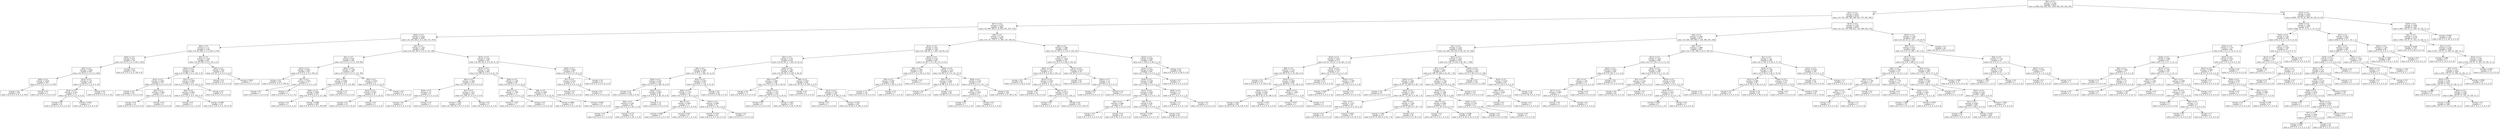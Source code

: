 digraph Tree {
node [shape=box] ;
0 [label="X[2] <= 0.5\nentropy = 3.169\nsamples = 8534\nvalue = [1000, 922, 920, 961, 1000, 963, 935, 932, 901]"] ;
1 [label="X[11] <= 0.5\nentropy = 2.972\nsamples = 6524\nvalue = [0, 791, 856, 909, 440, 933, 797, 907, 891]"] ;
0 -> 1 [labeldistance=2.5, labelangle=45, headlabel="True"] ;
2 [label="X[17] <= 0.5\nentropy = 2.578\nsamples = 3665\nvalue = [0, 480, 549, 0, 19, 803, 401, 679, 734]"] ;
1 -> 2 ;
3 [label="X[23] <= 0.5\nentropy = 2.248\nsamples = 2062\nvalue = [0, 259, 330, 0, 8, 0, 281, 511, 673]"] ;
2 -> 3 ;
4 [label="X[8] <= 0.5\nentropy = 1.71\nsamples = 1156\nvalue = [0, 58, 290, 0, 4, 0, 230, 0, 574]"] ;
3 -> 4 ;
5 [label="X[20] <= 0.5\nentropy = 0.97\nsamples = 730\nvalue = [0, 33, 0, 0, 4, 0, 128, 0, 565]"] ;
4 -> 5 ;
6 [label="X[5] <= 0.5\nentropy = 0.364\nsamples = 602\nvalue = [0, 33, 0, 0, 4, 0, 0, 0, 565]"] ;
5 -> 6 ;
7 [label="X[24] <= 0.5\nentropy = 0.034\nsamples = 557\nvalue = [0, 0, 0, 0, 2, 0, 0, 0, 555]"] ;
6 -> 7 ;
8 [label="entropy = 0.0\nsamples = 555\nvalue = [0, 0, 0, 0, 0, 0, 0, 0, 555]"] ;
7 -> 8 ;
9 [label="entropy = 0.0\nsamples = 2\nvalue = [0, 0, 0, 0, 2, 0, 0, 0, 0]"] ;
7 -> 9 ;
10 [label="X[12] <= 0.5\nentropy = 1.01\nsamples = 45\nvalue = [0, 33, 0, 0, 2, 0, 0, 0, 10]"] ;
6 -> 10 ;
11 [label="X[14] <= 0.5\nentropy = 0.316\nsamples = 35\nvalue = [0, 33, 0, 0, 2, 0, 0, 0, 0]"] ;
10 -> 11 ;
12 [label="entropy = 0.0\nsamples = 32\nvalue = [0, 32, 0, 0, 0, 0, 0, 0, 0]"] ;
11 -> 12 ;
13 [label="entropy = 0.918\nsamples = 3\nvalue = [0, 1, 0, 0, 2, 0, 0, 0, 0]"] ;
11 -> 13 ;
14 [label="entropy = 0.0\nsamples = 10\nvalue = [0, 0, 0, 0, 0, 0, 0, 0, 10]"] ;
10 -> 14 ;
15 [label="entropy = 0.0\nsamples = 128\nvalue = [0, 0, 0, 0, 0, 0, 128, 0, 0]"] ;
5 -> 15 ;
16 [label="X[5] <= 0.5\nentropy = 1.229\nsamples = 426\nvalue = [0, 25, 290, 0, 0, 0, 102, 0, 9]"] ;
4 -> 16 ;
17 [label="X[20] <= 0.5\nentropy = 0.97\nsamples = 396\nvalue = [0, 0, 285, 0, 0, 0, 102, 0, 9]"] ;
16 -> 17 ;
18 [label="X[12] <= 0.5\nentropy = 0.292\nsamples = 175\nvalue = [0, 0, 166, 0, 0, 0, 0, 0, 9]"] ;
17 -> 18 ;
19 [label="entropy = 0.0\nsamples = 152\nvalue = [0, 0, 152, 0, 0, 0, 0, 0, 0]"] ;
18 -> 19 ;
20 [label="X[3] <= 0.5\nentropy = 0.966\nsamples = 23\nvalue = [0, 0, 14, 0, 0, 0, 0, 0, 9]"] ;
18 -> 20 ;
21 [label="entropy = 0.0\nsamples = 14\nvalue = [0, 0, 14, 0, 0, 0, 0, 0, 0]"] ;
20 -> 21 ;
22 [label="entropy = 0.0\nsamples = 9\nvalue = [0, 0, 0, 0, 0, 0, 0, 0, 9]"] ;
20 -> 22 ;
23 [label="X[21] <= 0.5\nentropy = 0.996\nsamples = 221\nvalue = [0, 0, 119, 0, 0, 0, 102, 0, 0]"] ;
17 -> 23 ;
24 [label="X[3] <= 0.5\nentropy = 0.999\nsamples = 212\nvalue = [0, 0, 110, 0, 0, 0, 102, 0, 0]"] ;
23 -> 24 ;
25 [label="entropy = 0.0\nsamples = 1\nvalue = [0, 0, 0, 0, 0, 0, 1, 0, 0]"] ;
24 -> 25 ;
26 [label="entropy = 0.999\nsamples = 211\nvalue = [0, 0, 110, 0, 0, 0, 101, 0, 0]"] ;
24 -> 26 ;
27 [label="entropy = 0.0\nsamples = 9\nvalue = [0, 0, 9, 0, 0, 0, 0, 0, 0]"] ;
23 -> 27 ;
28 [label="X[9] <= 0.5\nentropy = 0.65\nsamples = 30\nvalue = [0, 25, 5, 0, 0, 0, 0, 0, 0]"] ;
16 -> 28 ;
29 [label="entropy = 0.0\nsamples = 23\nvalue = [0, 23, 0, 0, 0, 0, 0, 0, 0]"] ;
28 -> 29 ;
30 [label="entropy = 0.863\nsamples = 7\nvalue = [0, 2, 5, 0, 0, 0, 0, 0, 0]"] ;
28 -> 30 ;
31 [label="X[5] <= 0.5\nentropy = 1.764\nsamples = 906\nvalue = [0, 201, 40, 0, 4, 0, 51, 511, 99]"] ;
3 -> 31 ;
32 [label="X[1] <= 0.5\nentropy = 0.82\nsamples = 582\nvalue = [0, 0, 0, 0, 2, 0, 11, 470, 99]"] ;
31 -> 32 ;
33 [label="X[14] <= 0.5\nentropy = 0.052\nsamples = 341\nvalue = [0, 0, 0, 0, 2, 0, 0, 339, 0]"] ;
32 -> 33 ;
34 [label="entropy = 0.0\nsamples = 338\nvalue = [0, 0, 0, 0, 0, 0, 0, 338, 0]"] ;
33 -> 34 ;
35 [label="X[7] <= 0.5\nentropy = 0.918\nsamples = 3\nvalue = [0, 0, 0, 0, 2, 0, 0, 1, 0]"] ;
33 -> 35 ;
36 [label="entropy = 0.0\nsamples = 1\nvalue = [0, 0, 0, 0, 1, 0, 0, 0, 0]"] ;
35 -> 36 ;
37 [label="entropy = 1.0\nsamples = 2\nvalue = [0, 0, 0, 0, 1, 0, 0, 1, 0]"] ;
35 -> 37 ;
38 [label="X[20] <= 0.5\nentropy = 1.209\nsamples = 241\nvalue = [0, 0, 0, 0, 0, 0, 11, 131, 99]"] ;
32 -> 38 ;
39 [label="X[3] <= 0.5\nentropy = 0.996\nsamples = 214\nvalue = [0, 0, 0, 0, 0, 0, 0, 115, 99]"] ;
38 -> 39 ;
40 [label="X[26] <= 0.5\nentropy = 0.998\nsamples = 210\nvalue = [0, 0, 0, 0, 0, 0, 0, 111, 99]"] ;
39 -> 40 ;
41 [label="entropy = 0.0\nsamples = 2\nvalue = [0, 0, 0, 0, 0, 0, 0, 2, 0]"] ;
40 -> 41 ;
42 [label="entropy = 0.998\nsamples = 208\nvalue = [0, 0, 0, 0, 0, 0, 0, 109, 99]"] ;
40 -> 42 ;
43 [label="entropy = 0.0\nsamples = 4\nvalue = [0, 0, 0, 0, 0, 0, 0, 4, 0]"] ;
39 -> 43 ;
44 [label="X[6] <= 0.5\nentropy = 0.975\nsamples = 27\nvalue = [0, 0, 0, 0, 0, 0, 11, 16, 0]"] ;
38 -> 44 ;
45 [label="X[15] <= 0.5\nentropy = 0.503\nsamples = 18\nvalue = [0, 0, 0, 0, 0, 0, 2, 16, 0]"] ;
44 -> 45 ;
46 [label="entropy = 0.0\nsamples = 16\nvalue = [0, 0, 0, 0, 0, 0, 0, 16, 0]"] ;
45 -> 46 ;
47 [label="entropy = 0.0\nsamples = 2\nvalue = [0, 0, 0, 0, 0, 0, 2, 0, 0]"] ;
45 -> 47 ;
48 [label="entropy = 0.0\nsamples = 9\nvalue = [0, 0, 0, 0, 0, 0, 9, 0, 0]"] ;
44 -> 48 ;
49 [label="X[13] <= 0.5\nentropy = 1.595\nsamples = 324\nvalue = [0, 201, 40, 0, 2, 0, 40, 41, 0]"] ;
31 -> 49 ;
50 [label="X[19] <= 0.5\nentropy = 1.312\nsamples = 282\nvalue = [0, 199, 32, 0, 2, 0, 8, 41, 0]"] ;
49 -> 50 ;
51 [label="X[9] <= 0.5\nentropy = 1.062\nsamples = 216\nvalue = [0, 167, 32, 0, 0, 0, 8, 9, 0]"] ;
50 -> 51 ;
52 [label="X[18] <= 0.5\nentropy = 1.0\nsamples = 6\nvalue = [0, 3, 0, 0, 0, 0, 3, 0, 0]"] ;
51 -> 52 ;
53 [label="entropy = 0.0\nsamples = 3\nvalue = [0, 0, 0, 0, 0, 0, 3, 0, 0]"] ;
52 -> 53 ;
54 [label="entropy = 0.0\nsamples = 3\nvalue = [0, 3, 0, 0, 0, 0, 0, 0, 0]"] ;
52 -> 54 ;
55 [label="X[7] <= 0.5\nentropy = 1.015\nsamples = 210\nvalue = [0, 164, 32, 0, 0, 0, 5, 9, 0]"] ;
51 -> 55 ;
56 [label="entropy = 1.031\nsamples = 205\nvalue = [0, 159, 32, 0, 0, 0, 5, 9, 0]"] ;
55 -> 56 ;
57 [label="entropy = 0.0\nsamples = 5\nvalue = [0, 5, 0, 0, 0, 0, 0, 0, 0]"] ;
55 -> 57 ;
58 [label="X[26] <= 0.5\nentropy = 1.166\nsamples = 66\nvalue = [0, 32, 0, 0, 2, 0, 0, 32, 0]"] ;
50 -> 58 ;
59 [label="X[12] <= 0.5\nentropy = 1.309\nsamples = 11\nvalue = [0, 2, 0, 0, 2, 0, 0, 7, 0]"] ;
58 -> 59 ;
60 [label="entropy = 1.557\nsamples = 7\nvalue = [0, 2, 0, 0, 2, 0, 0, 3, 0]"] ;
59 -> 60 ;
61 [label="entropy = 0.0\nsamples = 4\nvalue = [0, 0, 0, 0, 0, 0, 0, 4, 0]"] ;
59 -> 61 ;
62 [label="X[6] <= 0.5\nentropy = 0.994\nsamples = 55\nvalue = [0, 30, 0, 0, 0, 0, 0, 25, 0]"] ;
58 -> 62 ;
63 [label="entropy = 0.966\nsamples = 23\nvalue = [0, 9, 0, 0, 0, 0, 0, 14, 0]"] ;
62 -> 63 ;
64 [label="entropy = 0.928\nsamples = 32\nvalue = [0, 21, 0, 0, 0, 0, 0, 11, 0]"] ;
62 -> 64 ;
65 [label="X[20] <= 0.5\nentropy = 0.964\nsamples = 42\nvalue = [0, 2, 8, 0, 0, 0, 32, 0, 0]"] ;
49 -> 65 ;
66 [label="X[7] <= 0.5\nentropy = 0.722\nsamples = 10\nvalue = [0, 2, 8, 0, 0, 0, 0, 0, 0]"] ;
65 -> 66 ;
67 [label="entropy = 0.0\nsamples = 8\nvalue = [0, 0, 8, 0, 0, 0, 0, 0, 0]"] ;
66 -> 67 ;
68 [label="entropy = 0.0\nsamples = 2\nvalue = [0, 2, 0, 0, 0, 0, 0, 0, 0]"] ;
66 -> 68 ;
69 [label="entropy = 0.0\nsamples = 32\nvalue = [0, 0, 0, 0, 0, 0, 32, 0, 0]"] ;
65 -> 69 ;
70 [label="X[9] <= 0.5\nentropy = 2.136\nsamples = 1603\nvalue = [0, 221, 219, 0, 11, 803, 120, 168, 61]"] ;
2 -> 70 ;
71 [label="X[12] <= 0.5\nentropy = 1.813\nsamples = 1143\nvalue = [0, 188, 26, 0, 7, 687, 120, 64, 51]"] ;
70 -> 71 ;
72 [label="X[5] <= 0.5\nentropy = 1.181\nsamples = 813\nvalue = [0, 92, 25, 0, 7, 629, 10, 50, 0]"] ;
71 -> 72 ;
73 [label="X[4] <= 0.5\nentropy = 0.382\nsamples = 407\nvalue = [0, 0, 0, 0, 1, 384, 10, 12, 0]"] ;
72 -> 73 ;
74 [label="X[20] <= 0.5\nentropy = 0.225\nsamples = 276\nvalue = [0, 0, 0, 0, 0, 266, 10, 0, 0]"] ;
73 -> 74 ;
75 [label="entropy = 0.0\nsamples = 218\nvalue = [0, 0, 0, 0, 0, 218, 0, 0, 0]"] ;
74 -> 75 ;
76 [label="X[26] <= 0.5\nentropy = 0.663\nsamples = 58\nvalue = [0, 0, 0, 0, 0, 48, 10, 0, 0]"] ;
74 -> 76 ;
77 [label="X[6] <= 0.5\nentropy = 0.169\nsamples = 40\nvalue = [0, 0, 0, 0, 0, 39, 1, 0, 0]"] ;
76 -> 77 ;
78 [label="entropy = 0.0\nsamples = 1\nvalue = [0, 0, 0, 0, 0, 1, 0, 0, 0]"] ;
77 -> 78 ;
79 [label="entropy = 0.172\nsamples = 39\nvalue = [0, 0, 0, 0, 0, 38, 1, 0, 0]"] ;
77 -> 79 ;
80 [label="entropy = 1.0\nsamples = 18\nvalue = [0, 0, 0, 0, 0, 9, 9, 0, 0]"] ;
76 -> 80 ;
81 [label="X[21] <= 0.5\nentropy = 0.505\nsamples = 131\nvalue = [0, 0, 0, 0, 1, 118, 0, 12, 0]"] ;
73 -> 81 ;
82 [label="X[20] <= 0.5\nentropy = 1.133\nsamples = 32\nvalue = [0, 0, 0, 0, 1, 19, 0, 12, 0]"] ;
81 -> 82 ;
83 [label="X[6] <= 0.5\nentropy = 0.845\nsamples = 11\nvalue = [0, 0, 0, 0, 0, 3, 0, 8, 0]"] ;
82 -> 83 ;
84 [label="entropy = 0.863\nsamples = 7\nvalue = [0, 0, 0, 0, 0, 2, 0, 5, 0]"] ;
83 -> 84 ;
85 [label="entropy = 0.811\nsamples = 4\nvalue = [0, 0, 0, 0, 0, 1, 0, 3, 0]"] ;
83 -> 85 ;
86 [label="X[14] <= 0.5\nentropy = 0.964\nsamples = 21\nvalue = [0, 0, 0, 0, 1, 16, 0, 4, 0]"] ;
82 -> 86 ;
87 [label="entropy = 0.722\nsamples = 20\nvalue = [0, 0, 0, 0, 0, 16, 0, 4, 0]"] ;
86 -> 87 ;
88 [label="entropy = 0.0\nsamples = 1\nvalue = [0, 0, 0, 0, 1, 0, 0, 0, 0]"] ;
86 -> 88 ;
89 [label="entropy = 0.0\nsamples = 99\nvalue = [0, 0, 0, 0, 0, 99, 0, 0, 0]"] ;
81 -> 89 ;
90 [label="X[20] <= 0.5\nentropy = 1.582\nsamples = 406\nvalue = [0, 92, 25, 0, 6, 245, 0, 38, 0]"] ;
72 -> 90 ;
91 [label="X[8] <= 0.5\nentropy = 1.646\nsamples = 156\nvalue = [0, 74, 4, 0, 0, 40, 0, 38, 0]"] ;
90 -> 91 ;
92 [label="entropy = 0.0\nsamples = 17\nvalue = [0, 0, 0, 0, 0, 17, 0, 0, 0]"] ;
91 -> 92 ;
93 [label="X[23] <= 0.5\nentropy = 1.572\nsamples = 139\nvalue = [0, 74, 4, 0, 0, 23, 0, 38, 0]"] ;
91 -> 93 ;
94 [label="entropy = 0.0\nsamples = 4\nvalue = [0, 4, 0, 0, 0, 0, 0, 0, 0]"] ;
93 -> 94 ;
95 [label="entropy = 1.592\nsamples = 135\nvalue = [0, 70, 4, 0, 0, 23, 0, 38, 0]"] ;
93 -> 95 ;
96 [label="X[8] <= 0.5\nentropy = 0.937\nsamples = 250\nvalue = [0, 18, 21, 0, 6, 205, 0, 0, 0]"] ;
90 -> 96 ;
97 [label="entropy = 0.0\nsamples = 6\nvalue = [0, 0, 0, 0, 6, 0, 0, 0, 0]"] ;
96 -> 97 ;
98 [label="X[13] <= 0.5\nentropy = 0.793\nsamples = 244\nvalue = [0, 18, 21, 0, 0, 205, 0, 0, 0]"] ;
96 -> 98 ;
99 [label="entropy = 0.0\nsamples = 1\nvalue = [0, 0, 1, 0, 0, 0, 0, 0, 0]"] ;
98 -> 99 ;
100 [label="entropy = 0.782\nsamples = 243\nvalue = [0, 18, 20, 0, 0, 205, 0, 0, 0]"] ;
98 -> 100 ;
101 [label="X[23] <= 0.5\nentropy = 2.122\nsamples = 330\nvalue = [0, 96, 1, 0, 0, 58, 110, 14, 51]"] ;
71 -> 101 ;
102 [label="X[8] <= 0.5\nentropy = 1.063\nsamples = 110\nvalue = [0, 0, 1, 0, 0, 58, 0, 0, 51]"] ;
101 -> 102 ;
103 [label="X[0] <= 0.5\nentropy = 0.997\nsamples = 109\nvalue = [0, 0, 0, 0, 0, 58, 0, 0, 51]"] ;
102 -> 103 ;
104 [label="entropy = 1.0\nsamples = 102\nvalue = [0, 0, 0, 0, 0, 51, 0, 0, 51]"] ;
103 -> 104 ;
105 [label="entropy = 0.0\nsamples = 7\nvalue = [0, 0, 0, 0, 0, 7, 0, 0, 0]"] ;
103 -> 105 ;
106 [label="entropy = 0.0\nsamples = 1\nvalue = [0, 0, 1, 0, 0, 0, 0, 0, 0]"] ;
102 -> 106 ;
107 [label="X[20] <= 0.5\nentropy = 1.275\nsamples = 220\nvalue = [0, 96, 0, 0, 0, 0, 110, 14, 0]"] ;
101 -> 107 ;
108 [label="X[5] <= 0.5\nentropy = 0.358\nsamples = 103\nvalue = [0, 96, 0, 0, 0, 0, 0, 7, 0]"] ;
107 -> 108 ;
109 [label="entropy = 0.0\nsamples = 7\nvalue = [0, 0, 0, 0, 0, 0, 0, 7, 0]"] ;
108 -> 109 ;
110 [label="entropy = 0.0\nsamples = 96\nvalue = [0, 96, 0, 0, 0, 0, 0, 0, 0]"] ;
108 -> 110 ;
111 [label="X[26] <= 0.5\nentropy = 0.327\nsamples = 117\nvalue = [0, 0, 0, 0, 0, 0, 110, 7, 0]"] ;
107 -> 111 ;
112 [label="X[6] <= 0.5\nentropy = 0.544\nsamples = 8\nvalue = [0, 0, 0, 0, 0, 0, 1, 7, 0]"] ;
111 -> 112 ;
113 [label="entropy = 0.0\nsamples = 7\nvalue = [0, 0, 0, 0, 0, 0, 0, 7, 0]"] ;
112 -> 113 ;
114 [label="entropy = 0.0\nsamples = 1\nvalue = [0, 0, 0, 0, 0, 0, 1, 0, 0]"] ;
112 -> 114 ;
115 [label="entropy = 0.0\nsamples = 109\nvalue = [0, 0, 0, 0, 0, 0, 109, 0, 0]"] ;
111 -> 115 ;
116 [label="X[8] <= 0.5\nentropy = 1.964\nsamples = 460\nvalue = [0, 33, 193, 0, 4, 116, 0, 104, 10]"] ;
70 -> 116 ;
117 [label="X[5] <= 0.5\nentropy = 1.626\nsamples = 210\nvalue = [0, 32, 0, 0, 0, 68, 0, 102, 8]"] ;
116 -> 117 ;
118 [label="X[23] <= 0.5\nentropy = 1.017\nsamples = 171\nvalue = [0, 0, 0, 0, 0, 68, 0, 102, 1]"] ;
117 -> 118 ;
119 [label="entropy = 0.0\nsamples = 58\nvalue = [0, 0, 0, 0, 0, 58, 0, 0, 0]"] ;
118 -> 119 ;
120 [label="X[13] <= 0.5\nentropy = 0.503\nsamples = 113\nvalue = [0, 0, 0, 0, 0, 10, 0, 102, 1]"] ;
118 -> 120 ;
121 [label="entropy = 0.0\nsamples = 10\nvalue = [0, 0, 0, 0, 0, 10, 0, 0, 0]"] ;
120 -> 121 ;
122 [label="X[6] <= 0.5\nentropy = 0.079\nsamples = 103\nvalue = [0, 0, 0, 0, 0, 0, 0, 102, 1]"] ;
120 -> 122 ;
123 [label="entropy = 0.0\nsamples = 1\nvalue = [0, 0, 0, 0, 0, 0, 0, 0, 1]"] ;
122 -> 123 ;
124 [label="entropy = 0.0\nsamples = 102\nvalue = [0, 0, 0, 0, 0, 0, 0, 102, 0]"] ;
122 -> 124 ;
125 [label="X[13] <= 0.5\nentropy = 0.679\nsamples = 39\nvalue = [0, 32, 0, 0, 0, 0, 0, 0, 7]"] ;
117 -> 125 ;
126 [label="entropy = 0.0\nsamples = 25\nvalue = [0, 25, 0, 0, 0, 0, 0, 0, 0]"] ;
125 -> 126 ;
127 [label="X[24] <= 0.5\nentropy = 1.0\nsamples = 14\nvalue = [0, 7, 0, 0, 0, 0, 0, 0, 7]"] ;
125 -> 127 ;
128 [label="entropy = 0.0\nsamples = 7\nvalue = [0, 0, 0, 0, 0, 0, 0, 0, 7]"] ;
127 -> 128 ;
129 [label="entropy = 0.0\nsamples = 7\nvalue = [0, 7, 0, 0, 0, 0, 0, 0, 0]"] ;
127 -> 129 ;
130 [label="X[22] <= 0.5\nentropy = 0.984\nsamples = 250\nvalue = [0, 1, 193, 0, 4, 48, 0, 2, 2]"] ;
116 -> 130 ;
131 [label="X[14] <= 0.5\nentropy = 0.345\nsamples = 202\nvalue = [0, 1, 193, 0, 4, 0, 0, 2, 2]"] ;
130 -> 131 ;
132 [label="X[18] <= 0.5\nentropy = 0.208\nsamples = 198\nvalue = [0, 1, 193, 0, 0, 0, 0, 2, 2]"] ;
131 -> 132 ;
133 [label="X[13] <= 0.5\nentropy = 0.093\nsamples = 194\nvalue = [0, 1, 192, 0, 0, 0, 0, 1, 0]"] ;
132 -> 133 ;
134 [label="X[4] <= 0.5\nentropy = 0.086\nsamples = 93\nvalue = [0, 1, 92, 0, 0, 0, 0, 0, 0]"] ;
133 -> 134 ;
135 [label="entropy = 0.0\nsamples = 1\nvalue = [0, 1, 0, 0, 0, 0, 0, 0, 0]"] ;
134 -> 135 ;
136 [label="entropy = 0.0\nsamples = 92\nvalue = [0, 0, 92, 0, 0, 0, 0, 0, 0]"] ;
134 -> 136 ;
137 [label="X[5] <= 0.5\nentropy = 0.08\nsamples = 101\nvalue = [0, 0, 100, 0, 0, 0, 0, 1, 0]"] ;
133 -> 137 ;
138 [label="entropy = 0.592\nsamples = 7\nvalue = [0, 0, 6, 0, 0, 0, 0, 1, 0]"] ;
137 -> 138 ;
139 [label="entropy = 0.0\nsamples = 94\nvalue = [0, 0, 94, 0, 0, 0, 0, 0, 0]"] ;
137 -> 139 ;
140 [label="X[26] <= 0.5\nentropy = 1.5\nsamples = 4\nvalue = [0, 0, 1, 0, 0, 0, 0, 1, 2]"] ;
132 -> 140 ;
141 [label="entropy = 1.0\nsamples = 2\nvalue = [0, 0, 1, 0, 0, 0, 0, 1, 0]"] ;
140 -> 141 ;
142 [label="entropy = 0.0\nsamples = 2\nvalue = [0, 0, 0, 0, 0, 0, 0, 0, 2]"] ;
140 -> 142 ;
143 [label="entropy = 0.0\nsamples = 4\nvalue = [0, 0, 0, 0, 4, 0, 0, 0, 0]"] ;
131 -> 143 ;
144 [label="entropy = 0.0\nsamples = 48\nvalue = [0, 0, 0, 0, 0, 48, 0, 0, 0]"] ;
130 -> 144 ;
145 [label="X[14] <= 0.5\nentropy = 2.745\nsamples = 2859\nvalue = [0, 311, 307, 909, 421, 130, 396, 228, 157]"] ;
1 -> 145 ;
146 [label="X[4] <= 0.5\nentropy = 2.492\nsamples = 2317\nvalue = [0, 285, 293, 894, 0, 129, 366, 202, 148]"] ;
145 -> 146 ;
147 [label="X[1] <= 0.5\nentropy = 2.353\nsamples = 1636\nvalue = [0, 285, 132, 610, 0, 84, 357, 20, 148]"] ;
146 -> 147 ;
148 [label="X[19] <= 0.5\nentropy = 2.073\nsamples = 575\nvalue = [0, 91, 119, 67, 0, 22, 263, 13, 0]"] ;
147 -> 148 ;
149 [label="X[8] <= 0.5\nentropy = 1.724\nsamples = 454\nvalue = [0, 89, 9, 67, 0, 18, 263, 8, 0]"] ;
148 -> 149 ;
150 [label="entropy = 0.0\nsamples = 154\nvalue = [0, 0, 0, 0, 0, 0, 154, 0, 0]"] ;
149 -> 150 ;
151 [label="X[16] <= 0.5\nentropy = 2.069\nsamples = 300\nvalue = [0, 89, 9, 67, 0, 18, 109, 8, 0]"] ;
149 -> 151 ;
152 [label="X[22] <= 0.5\nentropy = 2.036\nsamples = 293\nvalue = [0, 89, 6, 64, 0, 18, 108, 8, 0]"] ;
151 -> 152 ;
153 [label="entropy = 2.051\nsamples = 283\nvalue = [0, 83, 6, 64, 0, 18, 104, 8, 0]"] ;
152 -> 153 ;
154 [label="entropy = 0.971\nsamples = 10\nvalue = [0, 6, 0, 0, 0, 0, 4, 0, 0]"] ;
152 -> 154 ;
155 [label="X[22] <= 0.5\nentropy = 1.449\nsamples = 7\nvalue = [0, 0, 3, 3, 0, 0, 1, 0, 0]"] ;
151 -> 155 ;
156 [label="entropy = 0.971\nsamples = 5\nvalue = [0, 0, 2, 3, 0, 0, 0, 0, 0]"] ;
155 -> 156 ;
157 [label="entropy = 1.0\nsamples = 2\nvalue = [0, 0, 1, 0, 0, 0, 1, 0, 0]"] ;
155 -> 157 ;
158 [label="X[12] <= 0.5\nentropy = 0.575\nsamples = 121\nvalue = [0, 2, 110, 0, 0, 4, 0, 5, 0]"] ;
148 -> 158 ;
159 [label="entropy = 0.0\nsamples = 110\nvalue = [0, 0, 110, 0, 0, 0, 0, 0, 0]"] ;
158 -> 159 ;
160 [label="X[16] <= 0.5\nentropy = 1.495\nsamples = 11\nvalue = [0, 2, 0, 0, 0, 4, 0, 5, 0]"] ;
158 -> 160 ;
161 [label="entropy = 0.991\nsamples = 9\nvalue = [0, 0, 0, 0, 0, 4, 0, 5, 0]"] ;
160 -> 161 ;
162 [label="entropy = 0.0\nsamples = 2\nvalue = [0, 2, 0, 0, 0, 0, 0, 0, 0]"] ;
160 -> 162 ;
163 [label="X[13] <= 0.5\nentropy = 2.014\nsamples = 1061\nvalue = [0, 194, 13, 543, 0, 62, 94, 7, 148]"] ;
147 -> 163 ;
164 [label="X[7] <= 0.5\nentropy = 1.823\nsamples = 877\nvalue = [0, 188, 12, 494, 0, 62, 94, 7, 20]"] ;
163 -> 164 ;
165 [label="X[20] <= 0.5\nentropy = 1.284\nsamples = 628\nvalue = [0, 67, 12, 448, 0, 0, 94, 7, 0]"] ;
164 -> 165 ;
166 [label="entropy = 0.0\nsamples = 157\nvalue = [0, 0, 0, 157, 0, 0, 0, 0, 0]"] ;
165 -> 166 ;
167 [label="X[23] <= 0.5\nentropy = 1.519\nsamples = 471\nvalue = [0, 67, 12, 291, 0, 0, 94, 7, 0]"] ;
165 -> 167 ;
168 [label="X[3] <= 0.5\nentropy = 1.279\nsamples = 80\nvalue = [0, 0, 12, 52, 0, 0, 16, 0, 0]"] ;
167 -> 168 ;
169 [label="entropy = 0.0\nsamples = 10\nvalue = [0, 0, 10, 0, 0, 0, 0, 0, 0]"] ;
168 -> 169 ;
170 [label="entropy = 0.952\nsamples = 70\nvalue = [0, 0, 2, 52, 0, 0, 16, 0, 0]"] ;
168 -> 170 ;
171 [label="X[16] <= 0.5\nentropy = 1.438\nsamples = 391\nvalue = [0, 67, 0, 239, 0, 0, 78, 7, 0]"] ;
167 -> 171 ;
172 [label="entropy = 1.381\nsamples = 371\nvalue = [0, 67, 0, 239, 0, 0, 58, 7, 0]"] ;
171 -> 172 ;
173 [label="entropy = 0.0\nsamples = 20\nvalue = [0, 0, 0, 0, 0, 0, 20, 0, 0]"] ;
171 -> 173 ;
174 [label="X[5] <= 0.5\nentropy = 1.748\nsamples = 249\nvalue = [0, 121, 0, 46, 0, 62, 0, 0, 20]"] ;
164 -> 174 ;
175 [label="X[16] <= 0.5\nentropy = 1.456\nsamples = 128\nvalue = [0, 0, 0, 46, 0, 62, 0, 0, 20]"] ;
174 -> 175 ;
176 [label="X[18] <= 0.5\nentropy = 0.982\nsamples = 107\nvalue = [0, 0, 0, 45, 0, 62, 0, 0, 0]"] ;
175 -> 176 ;
177 [label="entropy = 0.0\nsamples = 1\nvalue = [0, 0, 0, 0, 0, 1, 0, 0, 0]"] ;
176 -> 177 ;
178 [label="entropy = 0.984\nsamples = 106\nvalue = [0, 0, 0, 45, 0, 61, 0, 0, 0]"] ;
176 -> 178 ;
179 [label="X[20] <= 0.5\nentropy = 0.276\nsamples = 21\nvalue = [0, 0, 0, 1, 0, 0, 0, 0, 20]"] ;
175 -> 179 ;
180 [label="entropy = 0.0\nsamples = 20\nvalue = [0, 0, 0, 0, 0, 0, 0, 0, 20]"] ;
179 -> 180 ;
181 [label="entropy = 0.0\nsamples = 1\nvalue = [0, 0, 0, 1, 0, 0, 0, 0, 0]"] ;
179 -> 181 ;
182 [label="entropy = 0.0\nsamples = 121\nvalue = [0, 121, 0, 0, 0, 0, 0, 0, 0]"] ;
174 -> 182 ;
183 [label="X[24] <= 0.5\nentropy = 1.074\nsamples = 184\nvalue = [0, 6, 1, 49, 0, 0, 0, 0, 128]"] ;
163 -> 183 ;
184 [label="entropy = 0.0\nsamples = 128\nvalue = [0, 0, 0, 0, 0, 0, 0, 0, 128]"] ;
183 -> 184 ;
185 [label="X[16] <= 0.5\nentropy = 0.618\nsamples = 56\nvalue = [0, 6, 1, 49, 0, 0, 0, 0, 0]"] ;
183 -> 185 ;
186 [label="X[8] <= 0.5\nentropy = 0.592\nsamples = 7\nvalue = [0, 6, 1, 0, 0, 0, 0, 0, 0]"] ;
185 -> 186 ;
187 [label="entropy = 0.0\nsamples = 6\nvalue = [0, 6, 0, 0, 0, 0, 0, 0, 0]"] ;
186 -> 187 ;
188 [label="entropy = 0.0\nsamples = 1\nvalue = [0, 0, 1, 0, 0, 0, 0, 0, 0]"] ;
186 -> 188 ;
189 [label="entropy = 0.0\nsamples = 49\nvalue = [0, 0, 0, 49, 0, 0, 0, 0, 0]"] ;
185 -> 189 ;
190 [label="X[8] <= 0.5\nentropy = 1.868\nsamples = 681\nvalue = [0, 0, 161, 284, 0, 45, 9, 182, 0]"] ;
146 -> 190 ;
191 [label="X[13] <= 0.5\nentropy = 1.024\nsamples = 396\nvalue = [0, 0, 0, 276, 0, 5, 4, 111, 0]"] ;
190 -> 191 ;
192 [label="X[23] <= 0.5\nentropy = 0.259\nsamples = 190\nvalue = [0, 0, 0, 183, 0, 5, 2, 0, 0]"] ;
191 -> 192 ;
193 [label="X[1] <= 0.5\nentropy = 1.46\nsamples = 13\nvalue = [0, 0, 0, 6, 0, 5, 2, 0, 0]"] ;
192 -> 193 ;
194 [label="X[17] <= 0.5\nentropy = 0.863\nsamples = 7\nvalue = [0, 0, 0, 0, 0, 5, 2, 0, 0]"] ;
193 -> 194 ;
195 [label="entropy = 0.0\nsamples = 2\nvalue = [0, 0, 0, 0, 0, 0, 2, 0, 0]"] ;
194 -> 195 ;
196 [label="entropy = 0.0\nsamples = 5\nvalue = [0, 0, 0, 0, 0, 5, 0, 0, 0]"] ;
194 -> 196 ;
197 [label="entropy = 0.0\nsamples = 6\nvalue = [0, 0, 0, 6, 0, 0, 0, 0, 0]"] ;
193 -> 197 ;
198 [label="entropy = 0.0\nsamples = 177\nvalue = [0, 0, 0, 177, 0, 0, 0, 0, 0]"] ;
192 -> 198 ;
199 [label="X[23] <= 0.5\nentropy = 1.064\nsamples = 206\nvalue = [0, 0, 0, 93, 0, 0, 2, 111, 0]"] ;
191 -> 199 ;
200 [label="X[7] <= 0.5\nentropy = 0.162\nsamples = 84\nvalue = [0, 0, 0, 82, 0, 0, 2, 0, 0]"] ;
199 -> 200 ;
201 [label="entropy = 0.0\nsamples = 82\nvalue = [0, 0, 0, 82, 0, 0, 0, 0, 0]"] ;
200 -> 201 ;
202 [label="entropy = 0.0\nsamples = 2\nvalue = [0, 0, 0, 0, 0, 0, 2, 0, 0]"] ;
200 -> 202 ;
203 [label="X[19] <= 0.5\nentropy = 0.437\nsamples = 122\nvalue = [0, 0, 0, 11, 0, 0, 0, 111, 0]"] ;
199 -> 203 ;
204 [label="X[16] <= 0.5\nentropy = 0.414\nsamples = 12\nvalue = [0, 0, 0, 11, 0, 0, 0, 1, 0]"] ;
203 -> 204 ;
205 [label="entropy = 0.503\nsamples = 9\nvalue = [0, 0, 0, 8, 0, 0, 0, 1, 0]"] ;
204 -> 205 ;
206 [label="entropy = 0.0\nsamples = 3\nvalue = [0, 0, 0, 3, 0, 0, 0, 0, 0]"] ;
204 -> 206 ;
207 [label="entropy = 0.0\nsamples = 110\nvalue = [0, 0, 0, 0, 0, 0, 0, 110, 0]"] ;
203 -> 207 ;
208 [label="X[1] <= 0.5\nentropy = 1.61\nsamples = 285\nvalue = [0, 0, 161, 8, 0, 40, 5, 71, 0]"] ;
190 -> 208 ;
209 [label="X[20] <= 0.5\nentropy = 1.784\nsamples = 139\nvalue = [0, 0, 16, 8, 0, 40, 5, 70, 0]"] ;
208 -> 209 ;
210 [label="X[12] <= 0.5\nentropy = 0.863\nsamples = 56\nvalue = [0, 0, 16, 0, 0, 40, 0, 0, 0]"] ;
209 -> 210 ;
211 [label="entropy = 0.0\nsamples = 16\nvalue = [0, 0, 16, 0, 0, 0, 0, 0, 0]"] ;
210 -> 211 ;
212 [label="entropy = 0.0\nsamples = 40\nvalue = [0, 0, 0, 0, 0, 40, 0, 0, 0]"] ;
210 -> 212 ;
213 [label="X[26] <= 0.5\nentropy = 0.777\nsamples = 83\nvalue = [0, 0, 0, 8, 0, 0, 5, 70, 0]"] ;
209 -> 213 ;
214 [label="entropy = 0.0\nsamples = 1\nvalue = [0, 0, 0, 1, 0, 0, 0, 0, 0]"] ;
213 -> 214 ;
215 [label="entropy = 0.744\nsamples = 82\nvalue = [0, 0, 0, 7, 0, 0, 5, 70, 0]"] ;
213 -> 215 ;
216 [label="X[15] <= 0.5\nentropy = 0.059\nsamples = 146\nvalue = [0, 0, 145, 0, 0, 0, 0, 1, 0]"] ;
208 -> 216 ;
217 [label="entropy = 0.0\nsamples = 144\nvalue = [0, 0, 144, 0, 0, 0, 0, 0, 0]"] ;
216 -> 217 ;
218 [label="entropy = 1.0\nsamples = 2\nvalue = [0, 0, 1, 0, 0, 0, 0, 1, 0]"] ;
216 -> 218 ;
219 [label="X[18] <= 0.5\nentropy = 1.329\nsamples = 542\nvalue = [0, 26, 14, 15, 421, 1, 30, 26, 9]"] ;
145 -> 219 ;
220 [label="X[6] <= 0.5\nentropy = 0.971\nsamples = 460\nvalue = [0, 4, 9, 15, 389, 1, 30, 3, 9]"] ;
219 -> 220 ;
221 [label="X[17] <= 0.5\nentropy = 0.695\nsamples = 435\nvalue = [0, 4, 9, 2, 388, 0, 27, 3, 2]"] ;
220 -> 221 ;
222 [label="X[8] <= 0.5\nentropy = 2.055\nsamples = 33\nvalue = [0, 3, 9, 1, 15, 0, 0, 3, 2]"] ;
221 -> 222 ;
223 [label="X[0] <= 0.5\nentropy = 1.189\nsamples = 12\nvalue = [0, 3, 0, 1, 8, 0, 0, 0, 0]"] ;
222 -> 223 ;
224 [label="X[3] <= 0.5\nentropy = 1.371\nsamples = 5\nvalue = [0, 3, 0, 1, 1, 0, 0, 0, 0]"] ;
223 -> 224 ;
225 [label="entropy = 0.0\nsamples = 3\nvalue = [0, 3, 0, 0, 0, 0, 0, 0, 0]"] ;
224 -> 225 ;
226 [label="entropy = 1.0\nsamples = 2\nvalue = [0, 0, 0, 1, 1, 0, 0, 0, 0]"] ;
224 -> 226 ;
227 [label="entropy = 0.0\nsamples = 7\nvalue = [0, 0, 0, 0, 7, 0, 0, 0, 0]"] ;
223 -> 227 ;
228 [label="X[26] <= 0.5\nentropy = 1.776\nsamples = 21\nvalue = [0, 0, 9, 0, 7, 0, 0, 3, 2]"] ;
222 -> 228 ;
229 [label="entropy = 0.0\nsamples = 2\nvalue = [0, 0, 2, 0, 0, 0, 0, 0, 0]"] ;
228 -> 229 ;
230 [label="X[22] <= 0.5\nentropy = 1.824\nsamples = 19\nvalue = [0, 0, 7, 0, 7, 0, 0, 3, 2]"] ;
228 -> 230 ;
231 [label="entropy = 1.883\nsamples = 16\nvalue = [0, 0, 6, 0, 5, 0, 0, 3, 2]"] ;
230 -> 231 ;
232 [label="entropy = 0.918\nsamples = 3\nvalue = [0, 0, 1, 0, 2, 0, 0, 0, 0]"] ;
230 -> 232 ;
233 [label="X[3] <= 0.5\nentropy = 0.405\nsamples = 402\nvalue = [0, 1, 0, 1, 373, 0, 27, 0, 0]"] ;
221 -> 233 ;
234 [label="X[26] <= 0.5\nentropy = 0.246\nsamples = 371\nvalue = [0, 1, 0, 1, 358, 0, 11, 0, 0]"] ;
233 -> 234 ;
235 [label="entropy = 0.0\nsamples = 7\nvalue = [0, 0, 0, 0, 0, 0, 7, 0, 0]"] ;
234 -> 235 ;
236 [label="X[21] <= 0.5\nentropy = 0.142\nsamples = 364\nvalue = [0, 1, 0, 1, 358, 0, 4, 0, 0]"] ;
234 -> 236 ;
237 [label="X[1] <= 0.5\nentropy = 0.028\nsamples = 356\nvalue = [0, 0, 0, 1, 355, 0, 0, 0, 0]"] ;
236 -> 237 ;
238 [label="entropy = 0.0\nsamples = 72\nvalue = [0, 0, 0, 0, 72, 0, 0, 0, 0]"] ;
237 -> 238 ;
239 [label="entropy = 0.034\nsamples = 284\nvalue = [0, 0, 0, 1, 283, 0, 0, 0, 0]"] ;
237 -> 239 ;
240 [label="entropy = 1.406\nsamples = 8\nvalue = [0, 1, 0, 0, 3, 0, 4, 0, 0]"] ;
236 -> 240 ;
241 [label="entropy = 0.999\nsamples = 31\nvalue = [0, 0, 0, 0, 15, 0, 16, 0, 0]"] ;
233 -> 241 ;
242 [label="X[0] <= 0.5\nentropy = 1.743\nsamples = 25\nvalue = [0, 0, 0, 13, 1, 1, 3, 0, 7]"] ;
220 -> 242 ;
243 [label="X[24] <= 0.5\nentropy = 1.38\nsamples = 22\nvalue = [0, 0, 0, 13, 0, 1, 1, 0, 7]"] ;
242 -> 243 ;
244 [label="entropy = 1.563\nsamples = 15\nvalue = [0, 0, 0, 6, 0, 1, 1, 0, 7]"] ;
243 -> 244 ;
245 [label="entropy = 0.0\nsamples = 7\nvalue = [0, 0, 0, 7, 0, 0, 0, 0, 0]"] ;
243 -> 245 ;
246 [label="X[22] <= 0.5\nentropy = 0.918\nsamples = 3\nvalue = [0, 0, 0, 0, 1, 0, 2, 0, 0]"] ;
242 -> 246 ;
247 [label="entropy = 0.0\nsamples = 2\nvalue = [0, 0, 0, 0, 0, 0, 2, 0, 0]"] ;
246 -> 247 ;
248 [label="entropy = 0.0\nsamples = 1\nvalue = [0, 0, 0, 0, 1, 0, 0, 0, 0]"] ;
246 -> 248 ;
249 [label="entropy = 1.8\nsamples = 82\nvalue = [0, 22, 5, 0, 32, 0, 0, 23, 0]"] ;
219 -> 249 ;
250 [label="X[14] <= 0.5\nentropy = 2.039\nsamples = 2010\nvalue = [1000, 131, 64, 52, 560, 30, 138, 25, 10]"] ;
0 -> 250 [labeldistance=2.5, labelangle=-45, headlabel="False"] ;
251 [label="X[20] <= 0.5\nentropy = 1.054\nsamples = 667\nvalue = [560, 12, 37, 15, 0, 11, 10, 13, 9]"] ;
250 -> 251 ;
252 [label="X[22] <= 0.5\nentropy = 2.181\nsamples = 109\nvalue = [56, 4, 4, 15, 0, 10, 0, 12, 8]"] ;
251 -> 252 ;
253 [label="X[10] <= 0.5\nentropy = 1.755\nsamples = 86\nvalue = [54, 2, 4, 3, 0, 10, 0, 12, 1]"] ;
252 -> 253 ;
254 [label="X[26] <= 0.5\nentropy = 1.698\nsamples = 62\nvalue = [39, 2, 4, 3, 0, 1, 0, 12, 1]"] ;
253 -> 254 ;
255 [label="X[9] <= 0.5\nentropy = 1.585\nsamples = 6\nvalue = [0, 0, 2, 2, 0, 0, 0, 2, 0]"] ;
254 -> 255 ;
256 [label="entropy = 0.0\nsamples = 2\nvalue = [0, 0, 0, 2, 0, 0, 0, 0, 0]"] ;
255 -> 256 ;
257 [label="X[5] <= 0.5\nentropy = 1.0\nsamples = 4\nvalue = [0, 0, 2, 0, 0, 0, 0, 2, 0]"] ;
255 -> 257 ;
258 [label="entropy = 0.0\nsamples = 2\nvalue = [0, 0, 2, 0, 0, 0, 0, 0, 0]"] ;
257 -> 258 ;
259 [label="entropy = 0.0\nsamples = 2\nvalue = [0, 0, 0, 0, 0, 0, 0, 2, 0]"] ;
257 -> 259 ;
260 [label="X[12] <= 0.5\nentropy = 1.462\nsamples = 56\nvalue = [39, 2, 2, 1, 0, 1, 0, 10, 1]"] ;
254 -> 260 ;
261 [label="X[4] <= 0.5\nentropy = 1.401\nsamples = 47\nvalue = [32, 1, 2, 0, 0, 1, 0, 10, 1]"] ;
260 -> 261 ;
262 [label="entropy = 1.419\nsamples = 46\nvalue = [31, 1, 2, 0, 0, 1, 0, 10, 1]"] ;
261 -> 262 ;
263 [label="entropy = 0.0\nsamples = 1\nvalue = [1, 0, 0, 0, 0, 0, 0, 0, 0]"] ;
261 -> 263 ;
264 [label="X[7] <= 0.5\nentropy = 0.986\nsamples = 9\nvalue = [7, 1, 0, 1, 0, 0, 0, 0, 0]"] ;
260 -> 264 ;
265 [label="X[17] <= 0.5\nentropy = 1.252\nsamples = 6\nvalue = [4, 1, 0, 1, 0, 0, 0, 0, 0]"] ;
264 -> 265 ;
266 [label="entropy = 0.0\nsamples = 2\nvalue = [2, 0, 0, 0, 0, 0, 0, 0, 0]"] ;
265 -> 266 ;
267 [label="X[5] <= 0.5\nentropy = 1.5\nsamples = 4\nvalue = [2, 1, 0, 1, 0, 0, 0, 0, 0]"] ;
265 -> 267 ;
268 [label="entropy = 0.0\nsamples = 2\nvalue = [2, 0, 0, 0, 0, 0, 0, 0, 0]"] ;
267 -> 268 ;
269 [label="entropy = 1.0\nsamples = 2\nvalue = [0, 1, 0, 1, 0, 0, 0, 0, 0]"] ;
267 -> 269 ;
270 [label="entropy = 0.0\nsamples = 3\nvalue = [3, 0, 0, 0, 0, 0, 0, 0, 0]"] ;
264 -> 270 ;
271 [label="X[15] <= 0.5\nentropy = 0.954\nsamples = 24\nvalue = [15, 0, 0, 0, 0, 9, 0, 0, 0]"] ;
253 -> 271 ;
272 [label="X[18] <= 0.5\nentropy = 0.998\nsamples = 17\nvalue = [8, 0, 0, 0, 0, 9, 0, 0, 0]"] ;
271 -> 272 ;
273 [label="entropy = 0.0\nsamples = 2\nvalue = [2, 0, 0, 0, 0, 0, 0, 0, 0]"] ;
272 -> 273 ;
274 [label="X[26] <= 0.5\nentropy = 0.971\nsamples = 15\nvalue = [6, 0, 0, 0, 0, 9, 0, 0, 0]"] ;
272 -> 274 ;
275 [label="entropy = 0.0\nsamples = 2\nvalue = [0, 0, 0, 0, 0, 2, 0, 0, 0]"] ;
274 -> 275 ;
276 [label="X[21] <= 0.5\nentropy = 0.996\nsamples = 13\nvalue = [6, 0, 0, 0, 0, 7, 0, 0, 0]"] ;
274 -> 276 ;
277 [label="entropy = 0.0\nsamples = 1\nvalue = [1, 0, 0, 0, 0, 0, 0, 0, 0]"] ;
276 -> 277 ;
278 [label="entropy = 0.98\nsamples = 12\nvalue = [5, 0, 0, 0, 0, 7, 0, 0, 0]"] ;
276 -> 278 ;
279 [label="entropy = 0.0\nsamples = 7\nvalue = [7, 0, 0, 0, 0, 0, 0, 0, 0]"] ;
271 -> 279 ;
280 [label="X[11] <= 0.5\nentropy = 1.625\nsamples = 23\nvalue = [2, 2, 0, 12, 0, 0, 0, 0, 7]"] ;
252 -> 280 ;
281 [label="X[13] <= 0.5\nentropy = 1.309\nsamples = 11\nvalue = [2, 2, 0, 0, 0, 0, 0, 0, 7]"] ;
280 -> 281 ;
282 [label="entropy = 0.0\nsamples = 7\nvalue = [0, 0, 0, 0, 0, 0, 0, 0, 7]"] ;
281 -> 282 ;
283 [label="X[3] <= 0.5\nentropy = 1.0\nsamples = 4\nvalue = [2, 2, 0, 0, 0, 0, 0, 0, 0]"] ;
281 -> 283 ;
284 [label="entropy = 0.0\nsamples = 2\nvalue = [0, 2, 0, 0, 0, 0, 0, 0, 0]"] ;
283 -> 284 ;
285 [label="entropy = 0.0\nsamples = 2\nvalue = [2, 0, 0, 0, 0, 0, 0, 0, 0]"] ;
283 -> 285 ;
286 [label="entropy = 0.0\nsamples = 12\nvalue = [0, 0, 0, 12, 0, 0, 0, 0, 0]"] ;
280 -> 286 ;
287 [label="X[3] <= 0.5\nentropy = 0.615\nsamples = 558\nvalue = [504, 8, 33, 0, 0, 1, 10, 1, 1]"] ;
251 -> 287 ;
288 [label="X[6] <= 0.5\nentropy = 0.327\nsamples = 469\nvalue = [449, 8, 1, 0, 0, 1, 9, 1, 0]"] ;
287 -> 288 ;
289 [label="X[16] <= 0.5\nentropy = 0.173\nsamples = 455\nvalue = [445, 1, 1, 0, 0, 0, 8, 0, 0]"] ;
288 -> 289 ;
290 [label="X[21] <= 0.5\nentropy = 0.15\nsamples = 454\nvalue = [445, 0, 1, 0, 0, 0, 8, 0, 0]"] ;
289 -> 290 ;
291 [label="X[9] <= 0.5\nentropy = 0.125\nsamples = 450\nvalue = [443, 0, 1, 0, 0, 0, 6, 0, 0]"] ;
290 -> 291 ;
292 [label="X[26] <= 0.5\nentropy = 0.078\nsamples = 417\nvalue = [413, 0, 0, 0, 0, 0, 4, 0, 0]"] ;
291 -> 292 ;
293 [label="entropy = 0.0\nsamples = 1\nvalue = [0, 0, 0, 0, 0, 0, 1, 0, 0]"] ;
292 -> 293 ;
294 [label="X[15] <= 0.5\nentropy = 0.062\nsamples = 416\nvalue = [413, 0, 0, 0, 0, 0, 3, 0, 0]"] ;
292 -> 294 ;
295 [label="X[7] <= 0.5\nentropy = 0.044\nsamples = 413\nvalue = [411, 0, 0, 0, 0, 0, 2, 0, 0]"] ;
294 -> 295 ;
296 [label="entropy = 0.048\nsamples = 373\nvalue = [371, 0, 0, 0, 0, 0, 2, 0, 0]"] ;
295 -> 296 ;
297 [label="entropy = 0.0\nsamples = 40\nvalue = [40, 0, 0, 0, 0, 0, 0, 0, 0]"] ;
295 -> 297 ;
298 [label="entropy = 0.918\nsamples = 3\nvalue = [2, 0, 0, 0, 0, 0, 1, 0, 0]"] ;
294 -> 298 ;
299 [label="entropy = 0.523\nsamples = 33\nvalue = [30, 0, 1, 0, 0, 0, 2, 0, 0]"] ;
291 -> 299 ;
300 [label="entropy = 1.0\nsamples = 4\nvalue = [2, 0, 0, 0, 0, 0, 2, 0, 0]"] ;
290 -> 300 ;
301 [label="entropy = 0.0\nsamples = 1\nvalue = [0, 1, 0, 0, 0, 0, 0, 0, 0]"] ;
289 -> 301 ;
302 [label="X[5] <= 0.5\nentropy = 1.832\nsamples = 14\nvalue = [4, 7, 0, 0, 0, 1, 1, 1, 0]"] ;
288 -> 302 ;
303 [label="X[26] <= 0.5\nentropy = 1.0\nsamples = 2\nvalue = [1, 0, 0, 0, 0, 0, 0, 1, 0]"] ;
302 -> 303 ;
304 [label="entropy = 0.0\nsamples = 1\nvalue = [1, 0, 0, 0, 0, 0, 0, 0, 0]"] ;
303 -> 304 ;
305 [label="entropy = 0.0\nsamples = 1\nvalue = [0, 0, 0, 0, 0, 0, 0, 1, 0]"] ;
303 -> 305 ;
306 [label="entropy = 1.551\nsamples = 12\nvalue = [3, 7, 0, 0, 0, 1, 1, 0, 0]"] ;
302 -> 306 ;
307 [label="X[22] <= 0.5\nentropy = 1.105\nsamples = 89\nvalue = [55, 0, 32, 0, 0, 0, 1, 0, 1]"] ;
287 -> 307 ;
308 [label="entropy = 1.028\nsamples = 88\nvalue = [55, 0, 32, 0, 0, 0, 1, 0, 0]"] ;
307 -> 308 ;
309 [label="entropy = 0.0\nsamples = 1\nvalue = [0, 0, 0, 0, 0, 0, 0, 0, 1]"] ;
307 -> 309 ;
310 [label="X[19] <= 0.5\nentropy = 2.098\nsamples = 1343\nvalue = [440, 119, 27, 37, 560, 19, 128, 12, 1]"] ;
250 -> 310 ;
311 [label="X[5] <= 0.5\nentropy = 2.158\nsamples = 1215\nvalue = [358, 119, 27, 37, 514, 19, 128, 12, 1]"] ;
310 -> 311 ;
312 [label="entropy = 0.828\nsamples = 119\nvalue = [31, 0, 0, 0, 88, 0, 0, 0, 0]"] ;
311 -> 312 ;
313 [label="X[11] <= 0.5\nentropy = 2.239\nsamples = 1096\nvalue = [327, 119, 27, 37, 426, 19, 128, 12, 1]"] ;
311 -> 313 ;
314 [label="entropy = 0.494\nsamples = 37\nvalue = [4, 0, 0, 0, 33, 0, 0, 0, 0]"] ;
313 -> 314 ;
315 [label="X[16] <= 0.5\nentropy = 2.267\nsamples = 1059\nvalue = [323, 119, 27, 37, 393, 19, 128, 12, 1]"] ;
313 -> 315 ;
316 [label="X[7] <= 0.5\nentropy = 2.277\nsamples = 1040\nvalue = [307, 119, 27, 37, 390, 19, 128, 12, 1]"] ;
315 -> 316 ;
317 [label="X[23] <= 0.5\nentropy = 2.295\nsamples = 1013\nvalue = [292, 119, 27, 37, 378, 19, 128, 12, 1]"] ;
316 -> 317 ;
318 [label="entropy = 0.918\nsamples = 12\nvalue = [8, 0, 0, 0, 4, 0, 0, 0, 0]"] ;
317 -> 318 ;
319 [label="X[25] <= 0.5\nentropy = 2.302\nsamples = 1001\nvalue = [284, 119, 27, 37, 374, 19, 128, 12, 1]"] ;
317 -> 319 ;
320 [label="entropy = 2.303\nsamples = 1000\nvalue = [284, 119, 27, 37, 373, 19, 128, 12, 1]"] ;
319 -> 320 ;
321 [label="entropy = 0.0\nsamples = 1\nvalue = [0, 0, 0, 0, 1, 0, 0, 0, 0]"] ;
319 -> 321 ;
322 [label="entropy = 0.991\nsamples = 27\nvalue = [15, 0, 0, 0, 12, 0, 0, 0, 0]"] ;
316 -> 322 ;
323 [label="entropy = 0.629\nsamples = 19\nvalue = [16, 0, 0, 0, 3, 0, 0, 0, 0]"] ;
315 -> 323 ;
324 [label="entropy = 0.942\nsamples = 128\nvalue = [82, 0, 0, 0, 46, 0, 0, 0, 0]"] ;
310 -> 324 ;
}